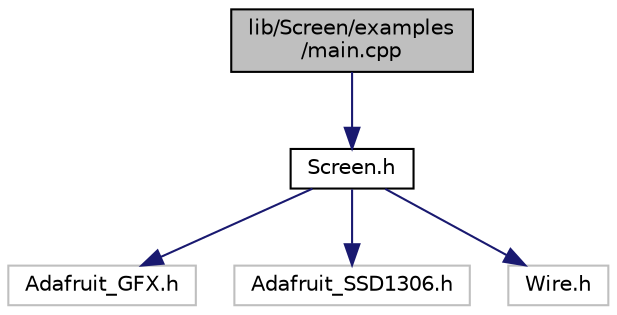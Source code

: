 digraph "lib/Screen/examples/main.cpp"
{
 // LATEX_PDF_SIZE
  edge [fontname="Helvetica",fontsize="10",labelfontname="Helvetica",labelfontsize="10"];
  node [fontname="Helvetica",fontsize="10",shape=record];
  Node1 [label="lib/Screen/examples\l/main.cpp",height=0.2,width=0.4,color="black", fillcolor="grey75", style="filled", fontcolor="black",tooltip="example for the 'Screen' -lib for this project"];
  Node1 -> Node2 [color="midnightblue",fontsize="10",style="solid"];
  Node2 [label="Screen.h",height=0.2,width=0.4,color="black", fillcolor="white", style="filled",URL="$_screen_8h_source.html",tooltip=" "];
  Node2 -> Node3 [color="midnightblue",fontsize="10",style="solid"];
  Node3 [label="Adafruit_GFX.h",height=0.2,width=0.4,color="grey75", fillcolor="white", style="filled",tooltip=" "];
  Node2 -> Node4 [color="midnightblue",fontsize="10",style="solid"];
  Node4 [label="Adafruit_SSD1306.h",height=0.2,width=0.4,color="grey75", fillcolor="white", style="filled",tooltip=" "];
  Node2 -> Node5 [color="midnightblue",fontsize="10",style="solid"];
  Node5 [label="Wire.h",height=0.2,width=0.4,color="grey75", fillcolor="white", style="filled",tooltip=" "];
}
